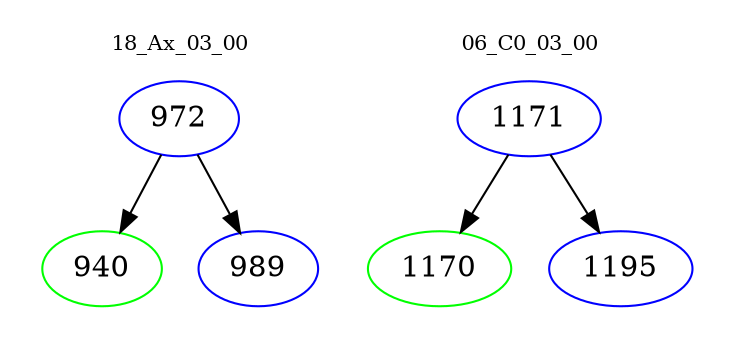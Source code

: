 digraph{
subgraph cluster_0 {
color = white
label = "18_Ax_03_00";
fontsize=10;
T0_972 [label="972", color="blue"]
T0_972 -> T0_940 [color="black"]
T0_940 [label="940", color="green"]
T0_972 -> T0_989 [color="black"]
T0_989 [label="989", color="blue"]
}
subgraph cluster_1 {
color = white
label = "06_C0_03_00";
fontsize=10;
T1_1171 [label="1171", color="blue"]
T1_1171 -> T1_1170 [color="black"]
T1_1170 [label="1170", color="green"]
T1_1171 -> T1_1195 [color="black"]
T1_1195 [label="1195", color="blue"]
}
}
